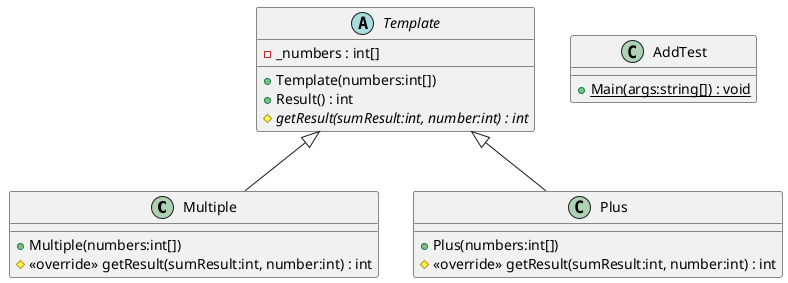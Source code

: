 @startuml
class Multiple {
    + Multiple(numbers:int[])
    # <<override>> getResult(sumResult:int, number:int) : int
}
Template <|-- Multiple
class Plus {
    + Plus(numbers:int[])
    # <<override>> getResult(sumResult:int, number:int) : int
}
Template <|-- Plus
class AddTest {
    + {static} Main(args:string[]) : void
}
abstract class Template {
    - _numbers : int[]
    + Template(numbers:int[])
    + Result() : int
    # {abstract} getResult(sumResult:int, number:int) : int
}
@enduml
